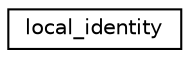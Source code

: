 digraph "Graphical Class Hierarchy"
{
  edge [fontname="Helvetica",fontsize="10",labelfontname="Helvetica",labelfontsize="10"];
  node [fontname="Helvetica",fontsize="10",shape=record];
  rankdir="LR";
  Node0 [label="local_identity",height=0.2,width=0.4,color="black", fillcolor="white", style="filled",URL="$structlocal__identity.html"];
}
